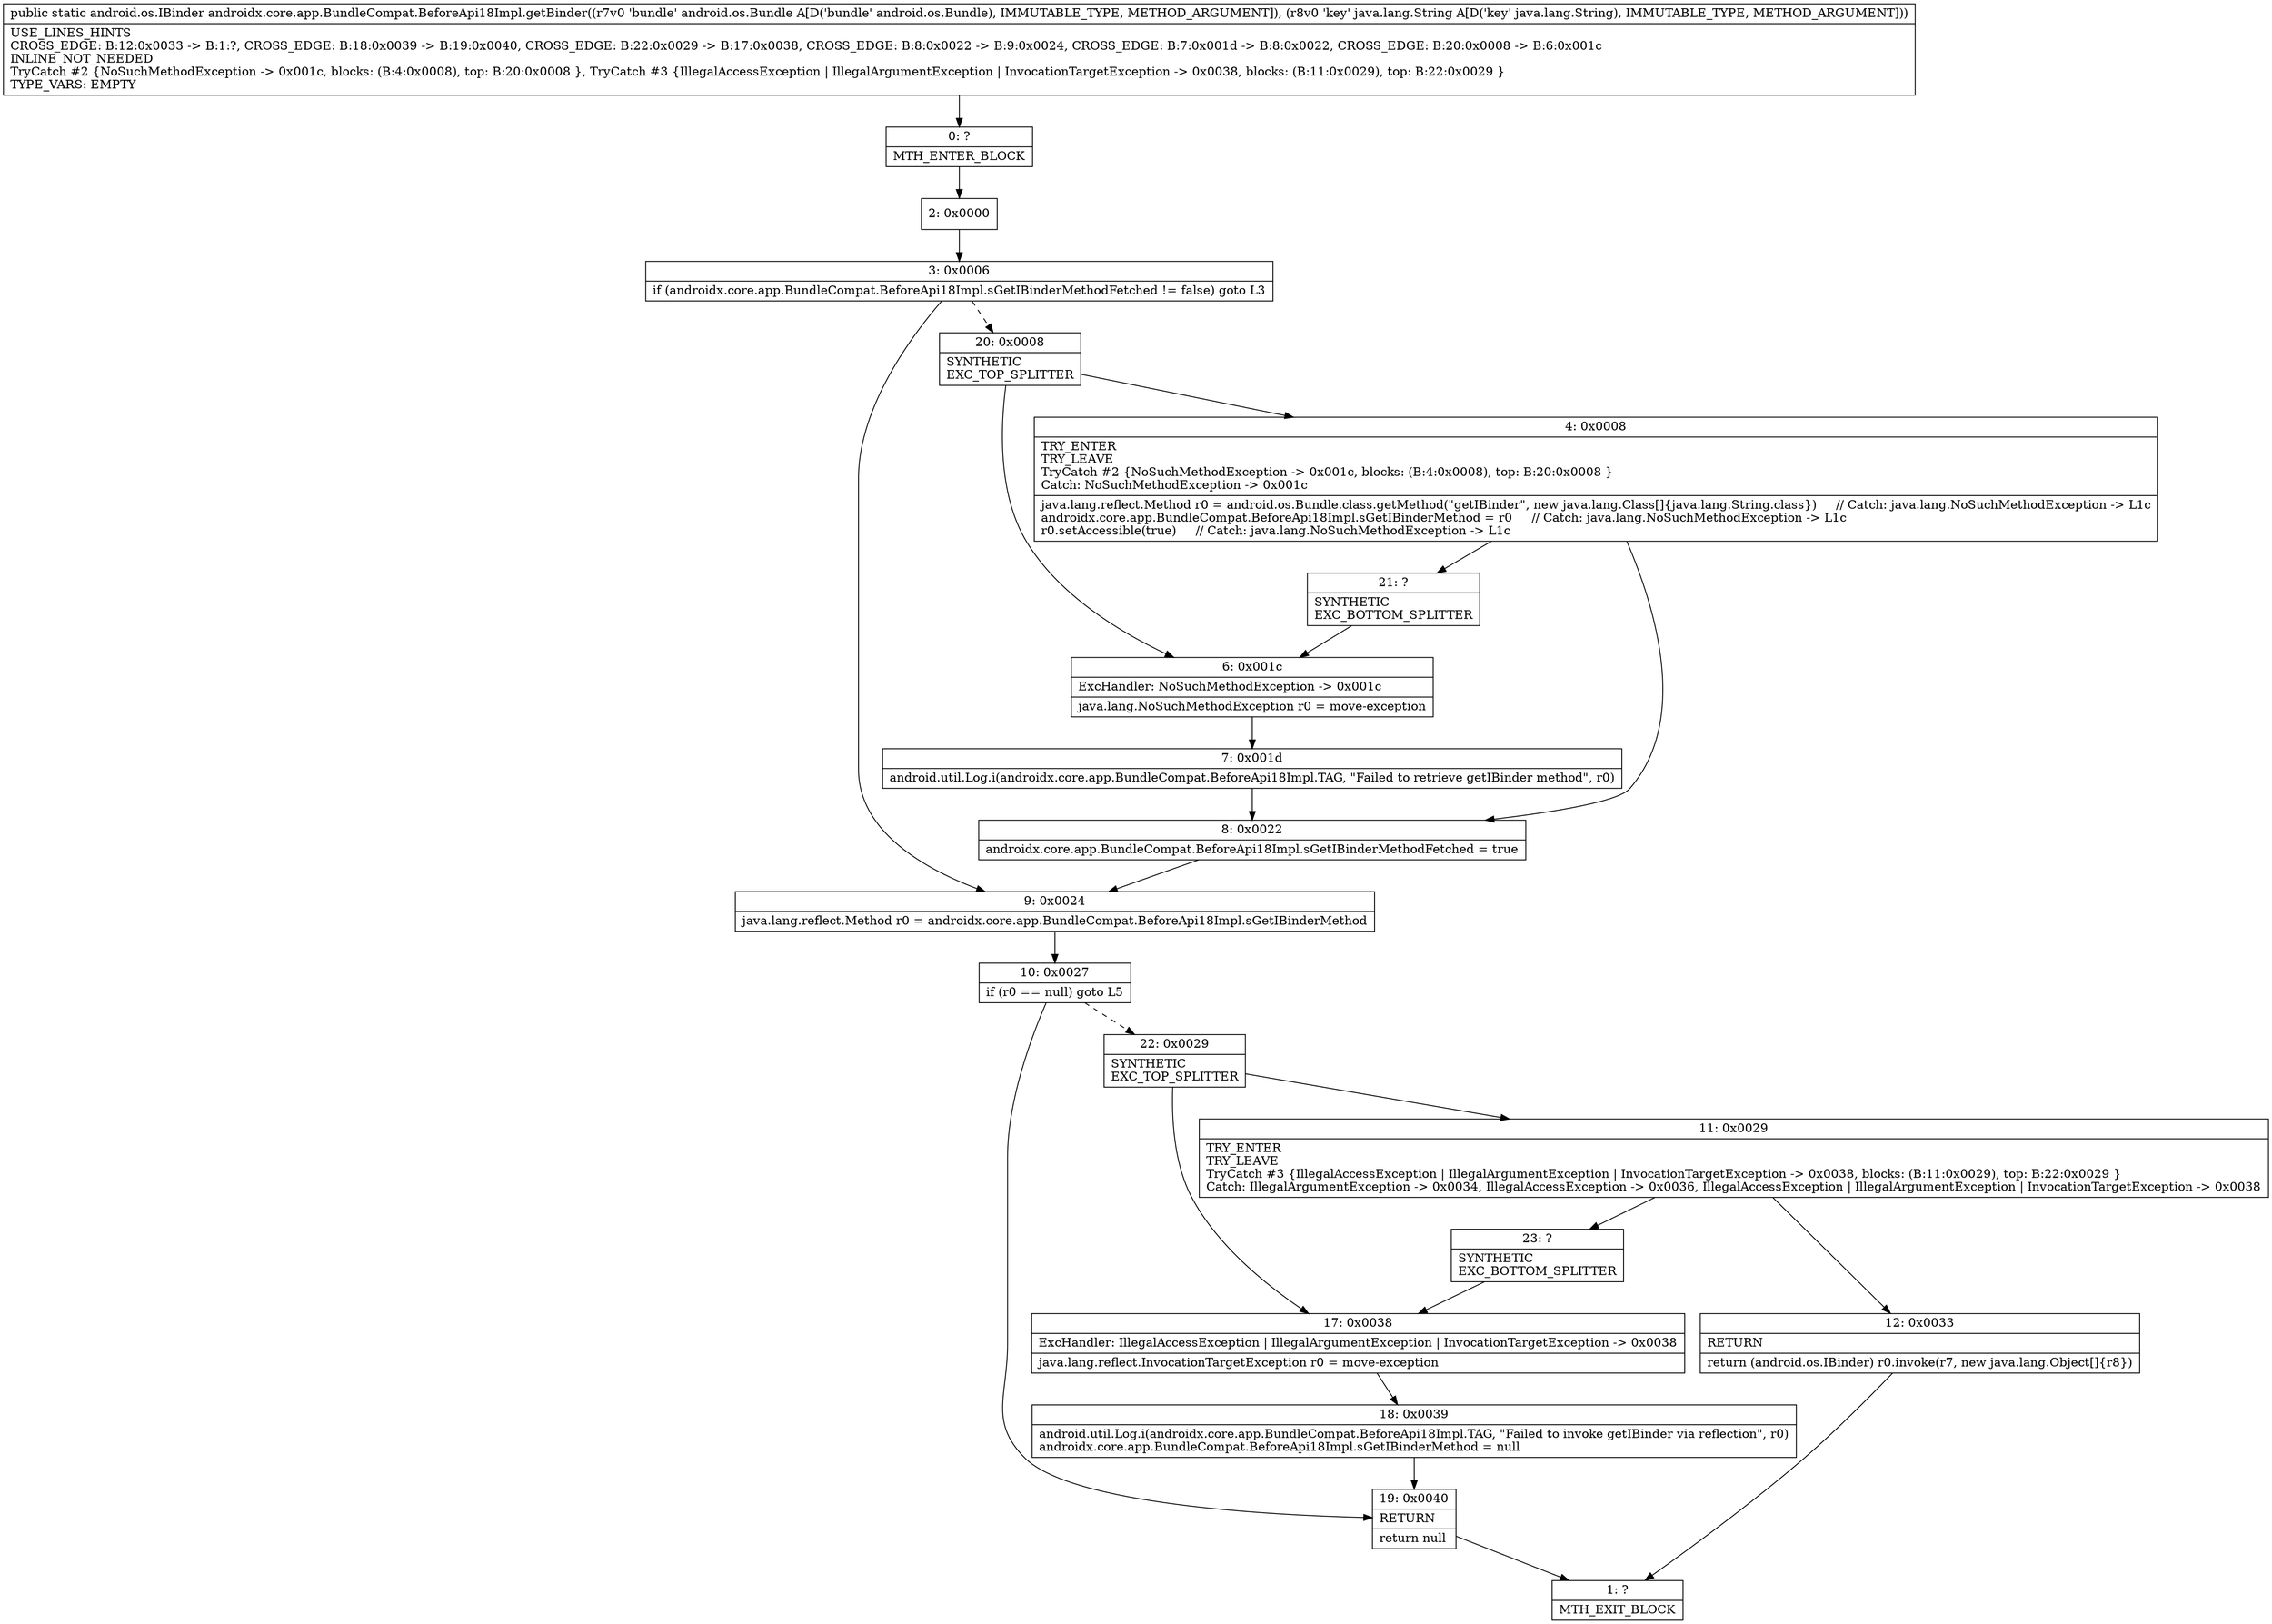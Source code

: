 digraph "CFG forandroidx.core.app.BundleCompat.BeforeApi18Impl.getBinder(Landroid\/os\/Bundle;Ljava\/lang\/String;)Landroid\/os\/IBinder;" {
Node_0 [shape=record,label="{0\:\ ?|MTH_ENTER_BLOCK\l}"];
Node_2 [shape=record,label="{2\:\ 0x0000}"];
Node_3 [shape=record,label="{3\:\ 0x0006|if (androidx.core.app.BundleCompat.BeforeApi18Impl.sGetIBinderMethodFetched != false) goto L3\l}"];
Node_9 [shape=record,label="{9\:\ 0x0024|java.lang.reflect.Method r0 = androidx.core.app.BundleCompat.BeforeApi18Impl.sGetIBinderMethod\l}"];
Node_10 [shape=record,label="{10\:\ 0x0027|if (r0 == null) goto L5\l}"];
Node_19 [shape=record,label="{19\:\ 0x0040|RETURN\l|return null\l}"];
Node_1 [shape=record,label="{1\:\ ?|MTH_EXIT_BLOCK\l}"];
Node_22 [shape=record,label="{22\:\ 0x0029|SYNTHETIC\lEXC_TOP_SPLITTER\l}"];
Node_11 [shape=record,label="{11\:\ 0x0029|TRY_ENTER\lTRY_LEAVE\lTryCatch #3 \{IllegalAccessException \| IllegalArgumentException \| InvocationTargetException \-\> 0x0038, blocks: (B:11:0x0029), top: B:22:0x0029 \}\lCatch: IllegalArgumentException \-\> 0x0034, IllegalAccessException \-\> 0x0036, IllegalAccessException \| IllegalArgumentException \| InvocationTargetException \-\> 0x0038\l}"];
Node_12 [shape=record,label="{12\:\ 0x0033|RETURN\l|return (android.os.IBinder) r0.invoke(r7, new java.lang.Object[]\{r8\})\l}"];
Node_23 [shape=record,label="{23\:\ ?|SYNTHETIC\lEXC_BOTTOM_SPLITTER\l}"];
Node_17 [shape=record,label="{17\:\ 0x0038|ExcHandler: IllegalAccessException \| IllegalArgumentException \| InvocationTargetException \-\> 0x0038\l|java.lang.reflect.InvocationTargetException r0 = move\-exception\l}"];
Node_18 [shape=record,label="{18\:\ 0x0039|android.util.Log.i(androidx.core.app.BundleCompat.BeforeApi18Impl.TAG, \"Failed to invoke getIBinder via reflection\", r0)\landroidx.core.app.BundleCompat.BeforeApi18Impl.sGetIBinderMethod = null\l}"];
Node_20 [shape=record,label="{20\:\ 0x0008|SYNTHETIC\lEXC_TOP_SPLITTER\l}"];
Node_4 [shape=record,label="{4\:\ 0x0008|TRY_ENTER\lTRY_LEAVE\lTryCatch #2 \{NoSuchMethodException \-\> 0x001c, blocks: (B:4:0x0008), top: B:20:0x0008 \}\lCatch: NoSuchMethodException \-\> 0x001c\l|java.lang.reflect.Method r0 = android.os.Bundle.class.getMethod(\"getIBinder\", new java.lang.Class[]\{java.lang.String.class\})     \/\/ Catch: java.lang.NoSuchMethodException \-\> L1c\landroidx.core.app.BundleCompat.BeforeApi18Impl.sGetIBinderMethod = r0     \/\/ Catch: java.lang.NoSuchMethodException \-\> L1c\lr0.setAccessible(true)     \/\/ Catch: java.lang.NoSuchMethodException \-\> L1c\l}"];
Node_8 [shape=record,label="{8\:\ 0x0022|androidx.core.app.BundleCompat.BeforeApi18Impl.sGetIBinderMethodFetched = true\l}"];
Node_21 [shape=record,label="{21\:\ ?|SYNTHETIC\lEXC_BOTTOM_SPLITTER\l}"];
Node_6 [shape=record,label="{6\:\ 0x001c|ExcHandler: NoSuchMethodException \-\> 0x001c\l|java.lang.NoSuchMethodException r0 = move\-exception\l}"];
Node_7 [shape=record,label="{7\:\ 0x001d|android.util.Log.i(androidx.core.app.BundleCompat.BeforeApi18Impl.TAG, \"Failed to retrieve getIBinder method\", r0)\l}"];
MethodNode[shape=record,label="{public static android.os.IBinder androidx.core.app.BundleCompat.BeforeApi18Impl.getBinder((r7v0 'bundle' android.os.Bundle A[D('bundle' android.os.Bundle), IMMUTABLE_TYPE, METHOD_ARGUMENT]), (r8v0 'key' java.lang.String A[D('key' java.lang.String), IMMUTABLE_TYPE, METHOD_ARGUMENT]))  | USE_LINES_HINTS\lCROSS_EDGE: B:12:0x0033 \-\> B:1:?, CROSS_EDGE: B:18:0x0039 \-\> B:19:0x0040, CROSS_EDGE: B:22:0x0029 \-\> B:17:0x0038, CROSS_EDGE: B:8:0x0022 \-\> B:9:0x0024, CROSS_EDGE: B:7:0x001d \-\> B:8:0x0022, CROSS_EDGE: B:20:0x0008 \-\> B:6:0x001c\lINLINE_NOT_NEEDED\lTryCatch #2 \{NoSuchMethodException \-\> 0x001c, blocks: (B:4:0x0008), top: B:20:0x0008 \}, TryCatch #3 \{IllegalAccessException \| IllegalArgumentException \| InvocationTargetException \-\> 0x0038, blocks: (B:11:0x0029), top: B:22:0x0029 \}\lTYPE_VARS: EMPTY\l}"];
MethodNode -> Node_0;Node_0 -> Node_2;
Node_2 -> Node_3;
Node_3 -> Node_9;
Node_3 -> Node_20[style=dashed];
Node_9 -> Node_10;
Node_10 -> Node_19;
Node_10 -> Node_22[style=dashed];
Node_19 -> Node_1;
Node_22 -> Node_11;
Node_22 -> Node_17;
Node_11 -> Node_12;
Node_11 -> Node_23;
Node_12 -> Node_1;
Node_23 -> Node_17;
Node_17 -> Node_18;
Node_18 -> Node_19;
Node_20 -> Node_4;
Node_20 -> Node_6;
Node_4 -> Node_8;
Node_4 -> Node_21;
Node_8 -> Node_9;
Node_21 -> Node_6;
Node_6 -> Node_7;
Node_7 -> Node_8;
}

